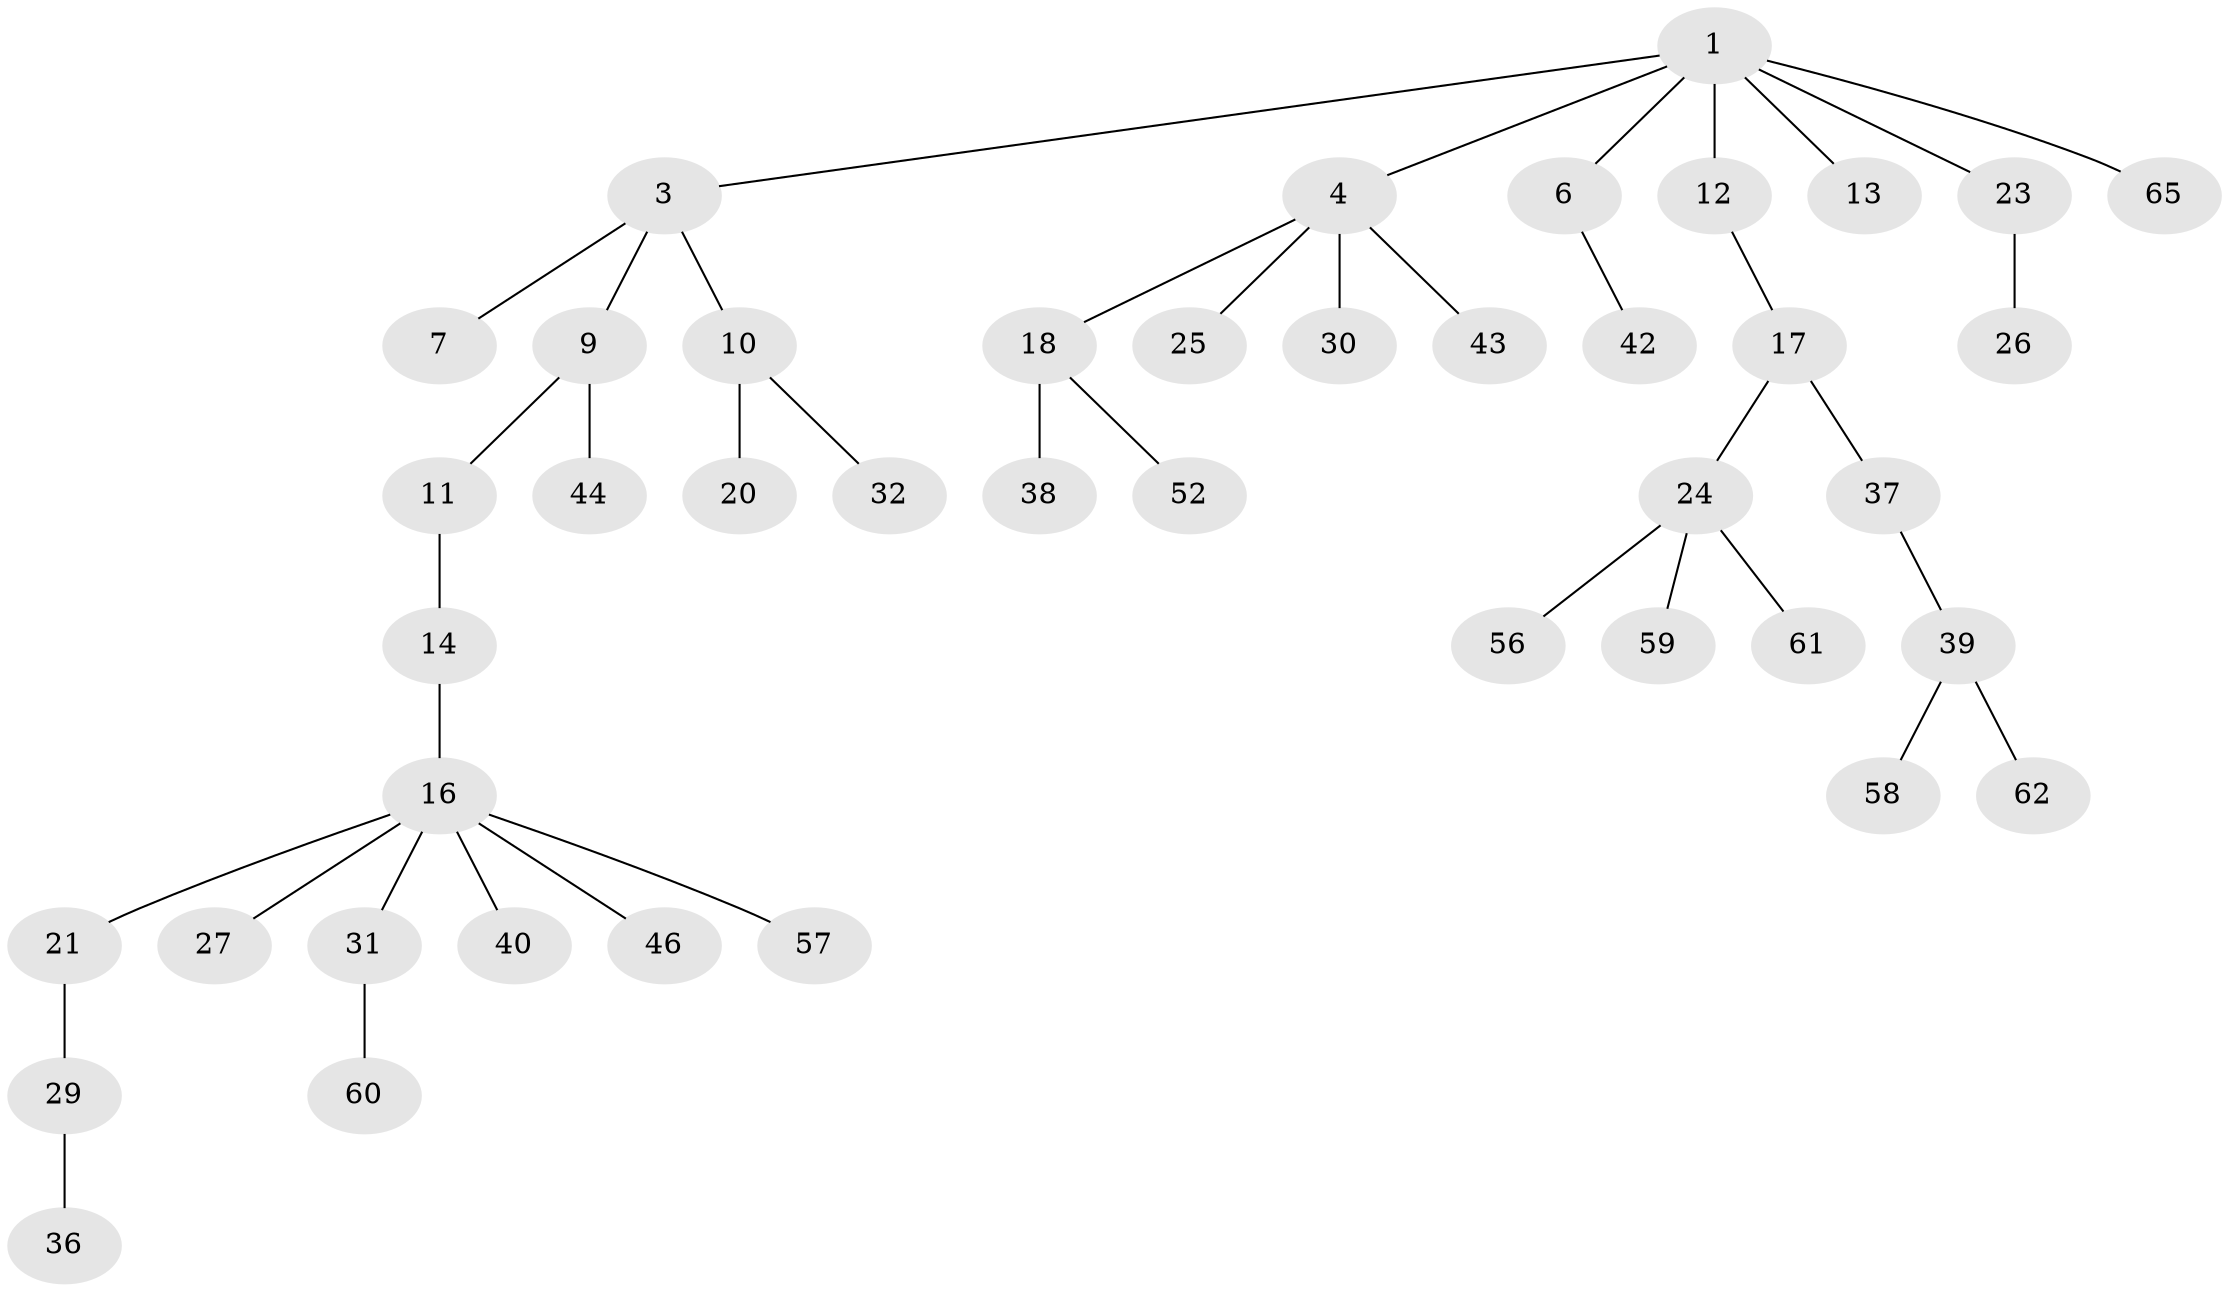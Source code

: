 // Generated by graph-tools (version 1.1) at 2025/52/02/27/25 19:52:11]
// undirected, 43 vertices, 42 edges
graph export_dot {
graph [start="1"]
  node [color=gray90,style=filled];
  1 [super="+2"];
  3 [super="+5"];
  4 [super="+8"];
  6 [super="+35"];
  7 [super="+33"];
  9 [super="+53"];
  10 [super="+45"];
  11 [super="+15"];
  12 [super="+49"];
  13;
  14 [super="+34"];
  16 [super="+22"];
  17 [super="+19"];
  18 [super="+41"];
  20;
  21 [super="+63"];
  23 [super="+28"];
  24 [super="+51"];
  25 [super="+50"];
  26 [super="+47"];
  27;
  29;
  30;
  31;
  32;
  36;
  37;
  38 [super="+48"];
  39 [super="+55"];
  40 [super="+54"];
  42;
  43;
  44;
  46;
  52;
  56 [super="+64"];
  57;
  58;
  59;
  60;
  61;
  62;
  65;
  1 -- 3;
  1 -- 6;
  1 -- 12;
  1 -- 23;
  1 -- 65;
  1 -- 4;
  1 -- 13;
  3 -- 9;
  3 -- 10;
  3 -- 7;
  4 -- 25;
  4 -- 30;
  4 -- 43;
  4 -- 18;
  6 -- 42;
  9 -- 11;
  9 -- 44;
  10 -- 20;
  10 -- 32;
  11 -- 14;
  12 -- 17;
  14 -- 16;
  16 -- 21;
  16 -- 40;
  16 -- 46;
  16 -- 57;
  16 -- 27;
  16 -- 31;
  17 -- 37;
  17 -- 24;
  18 -- 38;
  18 -- 52;
  21 -- 29;
  23 -- 26;
  24 -- 59;
  24 -- 61;
  24 -- 56;
  29 -- 36;
  31 -- 60;
  37 -- 39;
  39 -- 58;
  39 -- 62;
}
